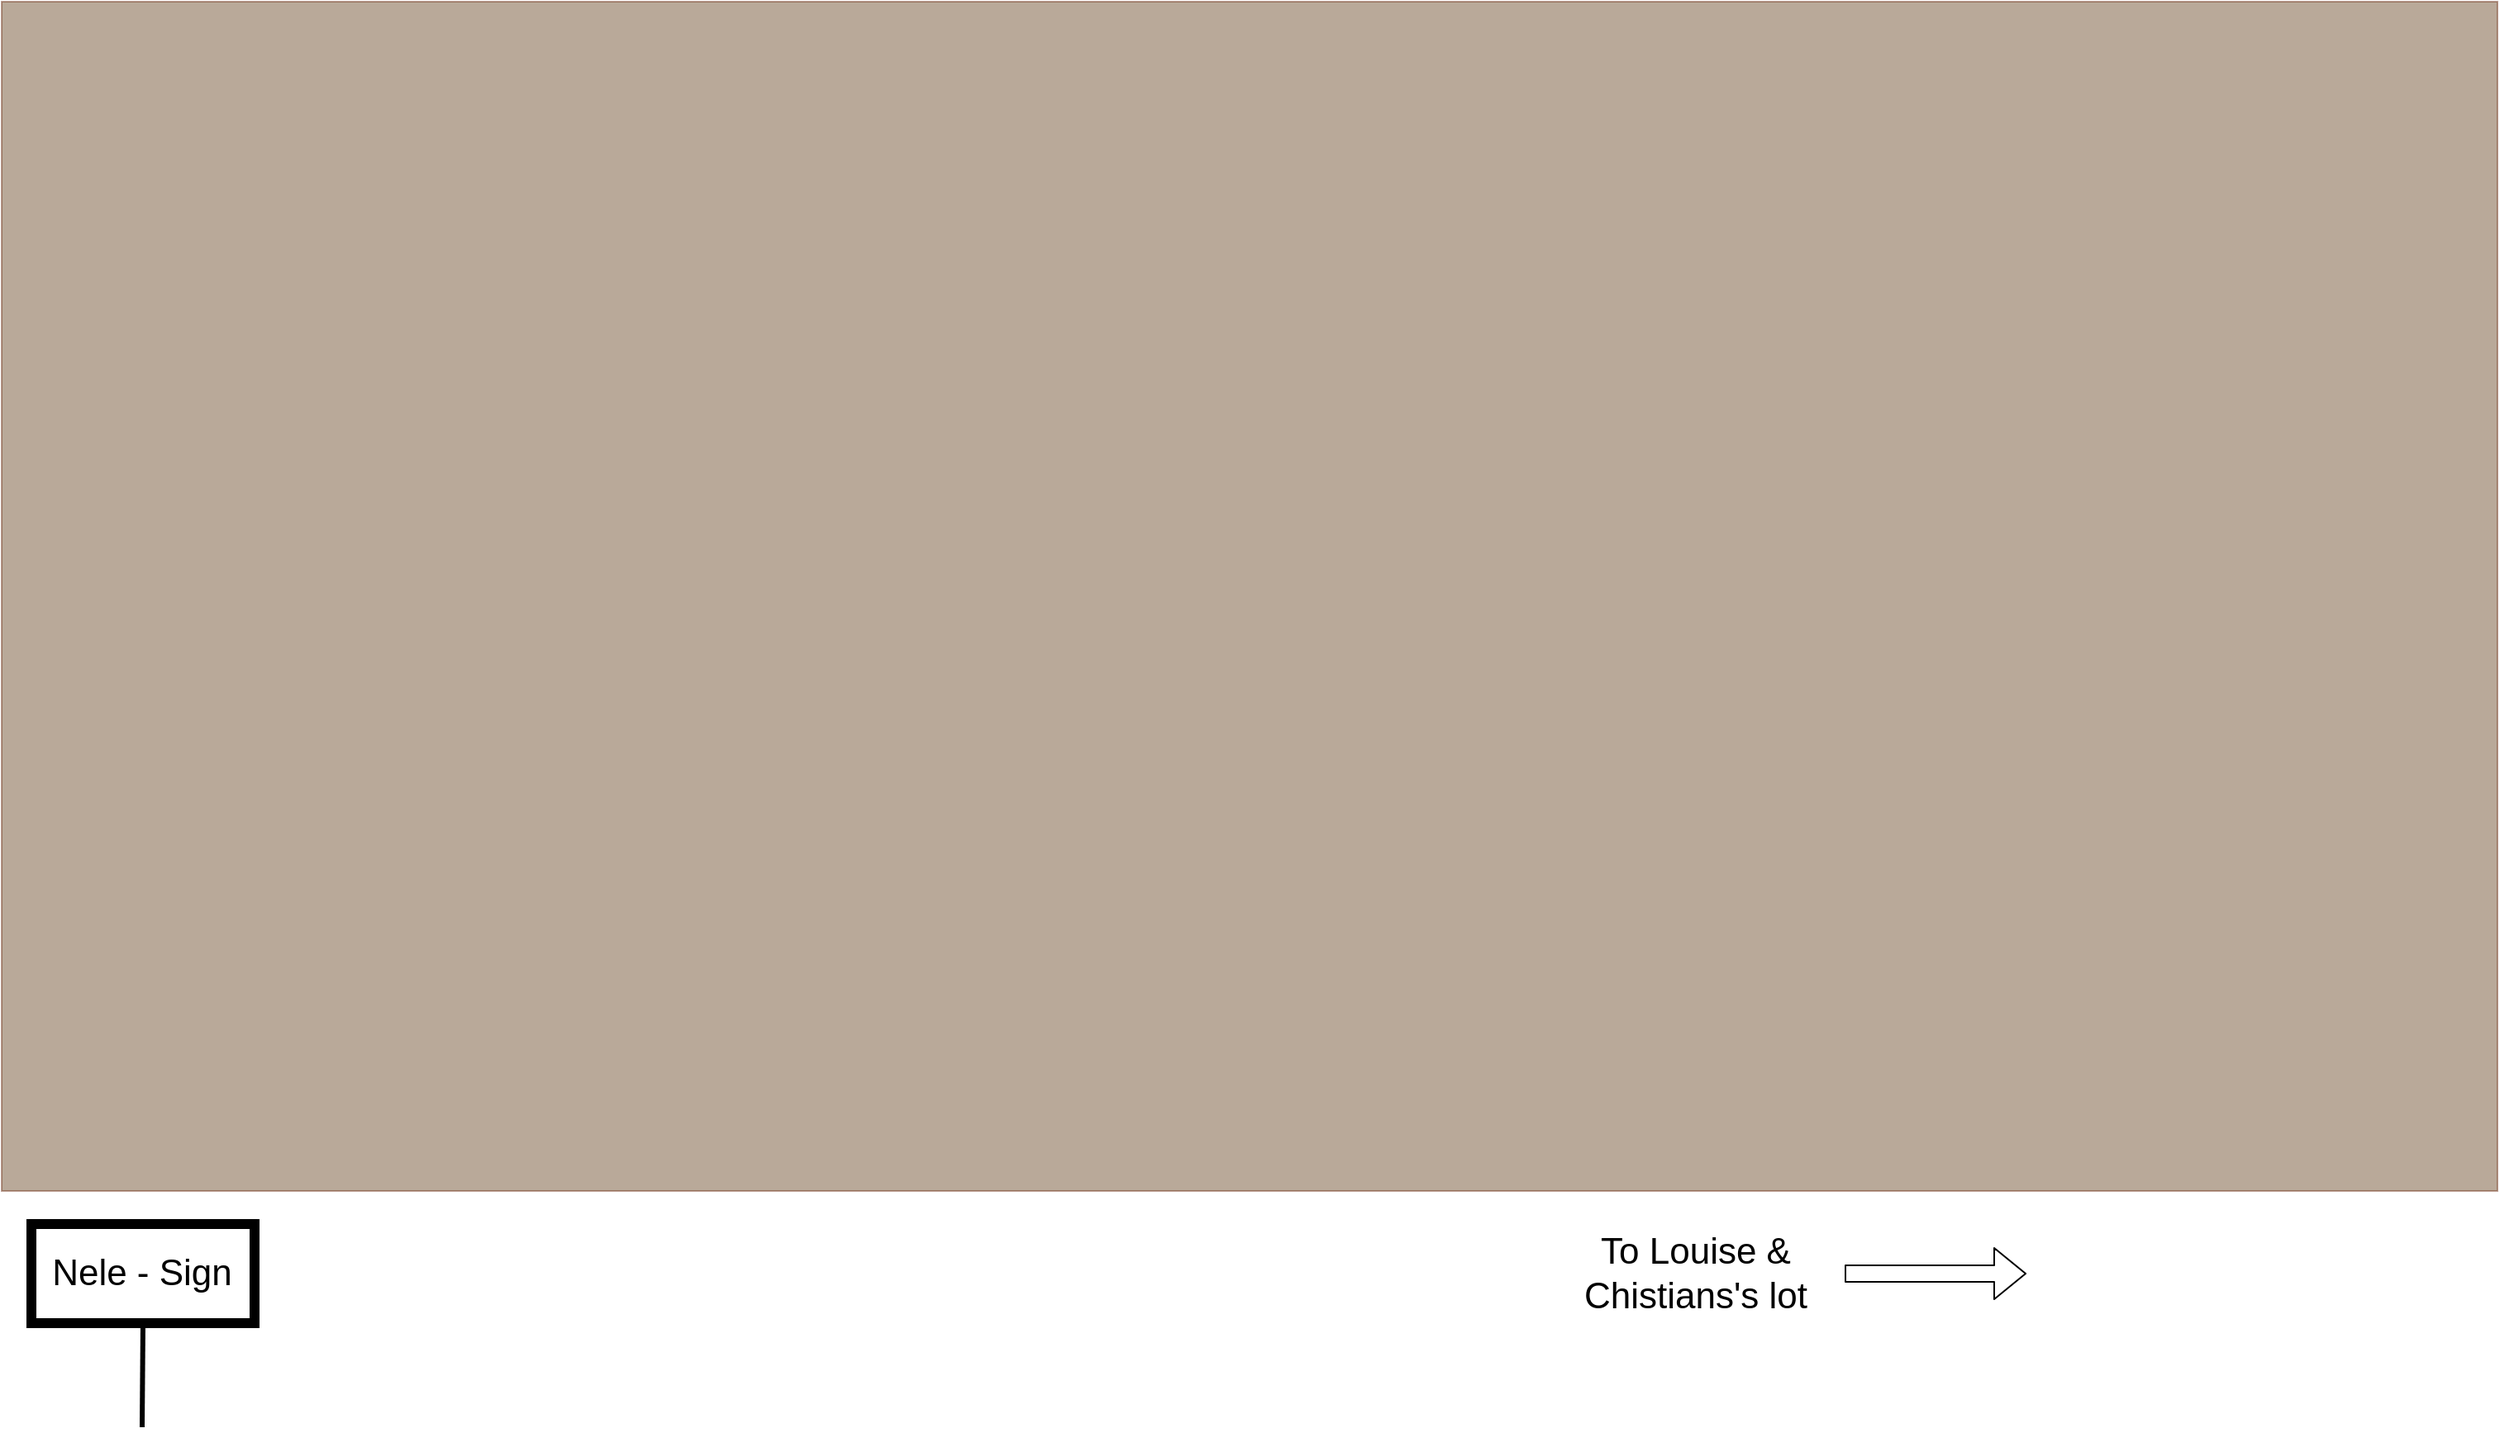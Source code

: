 <mxfile>
    <diagram id="D1acIrAYZghEJQkfULZ1" name="Page-1">
        <mxGraphModel dx="3068" dy="1592" grid="1" gridSize="10" guides="1" tooltips="1" connect="1" arrows="1" fold="1" page="1" pageScale="1" pageWidth="850" pageHeight="1100" math="0" shadow="0">
            <root>
                <mxCell id="0"/>
                <mxCell id="1" parent="0"/>
                <mxCell id="2" value="" style="rounded=0;whiteSpace=wrap;html=1;fillColor=#522800;fontColor=#ffffff;strokeColor=#631C00;gradientColor=none;opacity=40;" vertex="1" parent="1">
                    <mxGeometry x="-500" y="130" width="1510" height="720" as="geometry"/>
                </mxCell>
                <mxCell id="4" value="&lt;font style=&quot;font-size: 22px&quot;&gt;Nele - Sign&lt;/font&gt;" style="text;html=1;strokeColor=none;fillColor=none;align=center;verticalAlign=middle;whiteSpace=wrap;rounded=0;" vertex="1" parent="1">
                    <mxGeometry x="-490" y="870" width="150" height="60" as="geometry"/>
                </mxCell>
                <mxCell id="5" value="&lt;font style=&quot;font-size: 22px&quot;&gt;To Louise &amp;amp; Chistians's lot&lt;/font&gt;" style="text;html=1;strokeColor=none;fillColor=none;align=center;verticalAlign=middle;whiteSpace=wrap;rounded=0;" vertex="1" parent="1">
                    <mxGeometry x="450" y="870" width="150" height="60" as="geometry"/>
                </mxCell>
                <mxCell id="6" value="" style="shape=flexArrow;endArrow=classic;html=1;fontSize=22;" edge="1" parent="1">
                    <mxGeometry width="50" height="50" relative="1" as="geometry">
                        <mxPoint x="615" y="900" as="sourcePoint"/>
                        <mxPoint x="725" y="900" as="targetPoint"/>
                    </mxGeometry>
                </mxCell>
                <mxCell id="8" value="" style="rounded=0;whiteSpace=wrap;html=1;fontSize=22;strokeColor=#000000;fillColor=none;strokeWidth=6;" vertex="1" parent="1">
                    <mxGeometry x="-482" y="870" width="135" height="60" as="geometry"/>
                </mxCell>
                <mxCell id="12" value="" style="endArrow=none;html=1;fontSize=22;entryX=0.5;entryY=1;entryDx=0;entryDy=0;strokeColor=#000000;strokeWidth=3;" edge="1" parent="1" target="8">
                    <mxGeometry width="50" height="50" relative="1" as="geometry">
                        <mxPoint x="-415" y="993" as="sourcePoint"/>
                        <mxPoint x="-370" y="980" as="targetPoint"/>
                    </mxGeometry>
                </mxCell>
            </root>
        </mxGraphModel>
    </diagram>
</mxfile>